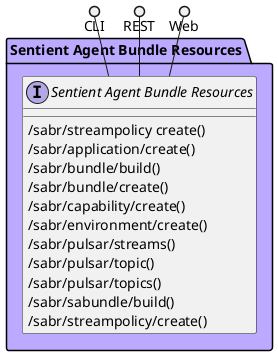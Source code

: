 @startuml



package "Sentient Agent Bundle Resources" #bbaaff {

    interface "Sentient Agent Bundle Resources" as i {
            /sabr/streampolicy create()
            /sabr/application/create()
            /sabr/bundle/build()
            /sabr/bundle/create()
            /sabr/capability/create()
            /sabr/environment/create()
            /sabr/pulsar/streams()
            /sabr/pulsar/topic()
            /sabr/pulsar/topics()
            /sabr/sabundle/build()
            /sabr/streampolicy/create()
    
    }
}

CLI ()-- i
REST ()-- i
Web ()-- i

package "Sentient Agent Bundle Resources" #bbaaff {
    
}



@enduml
